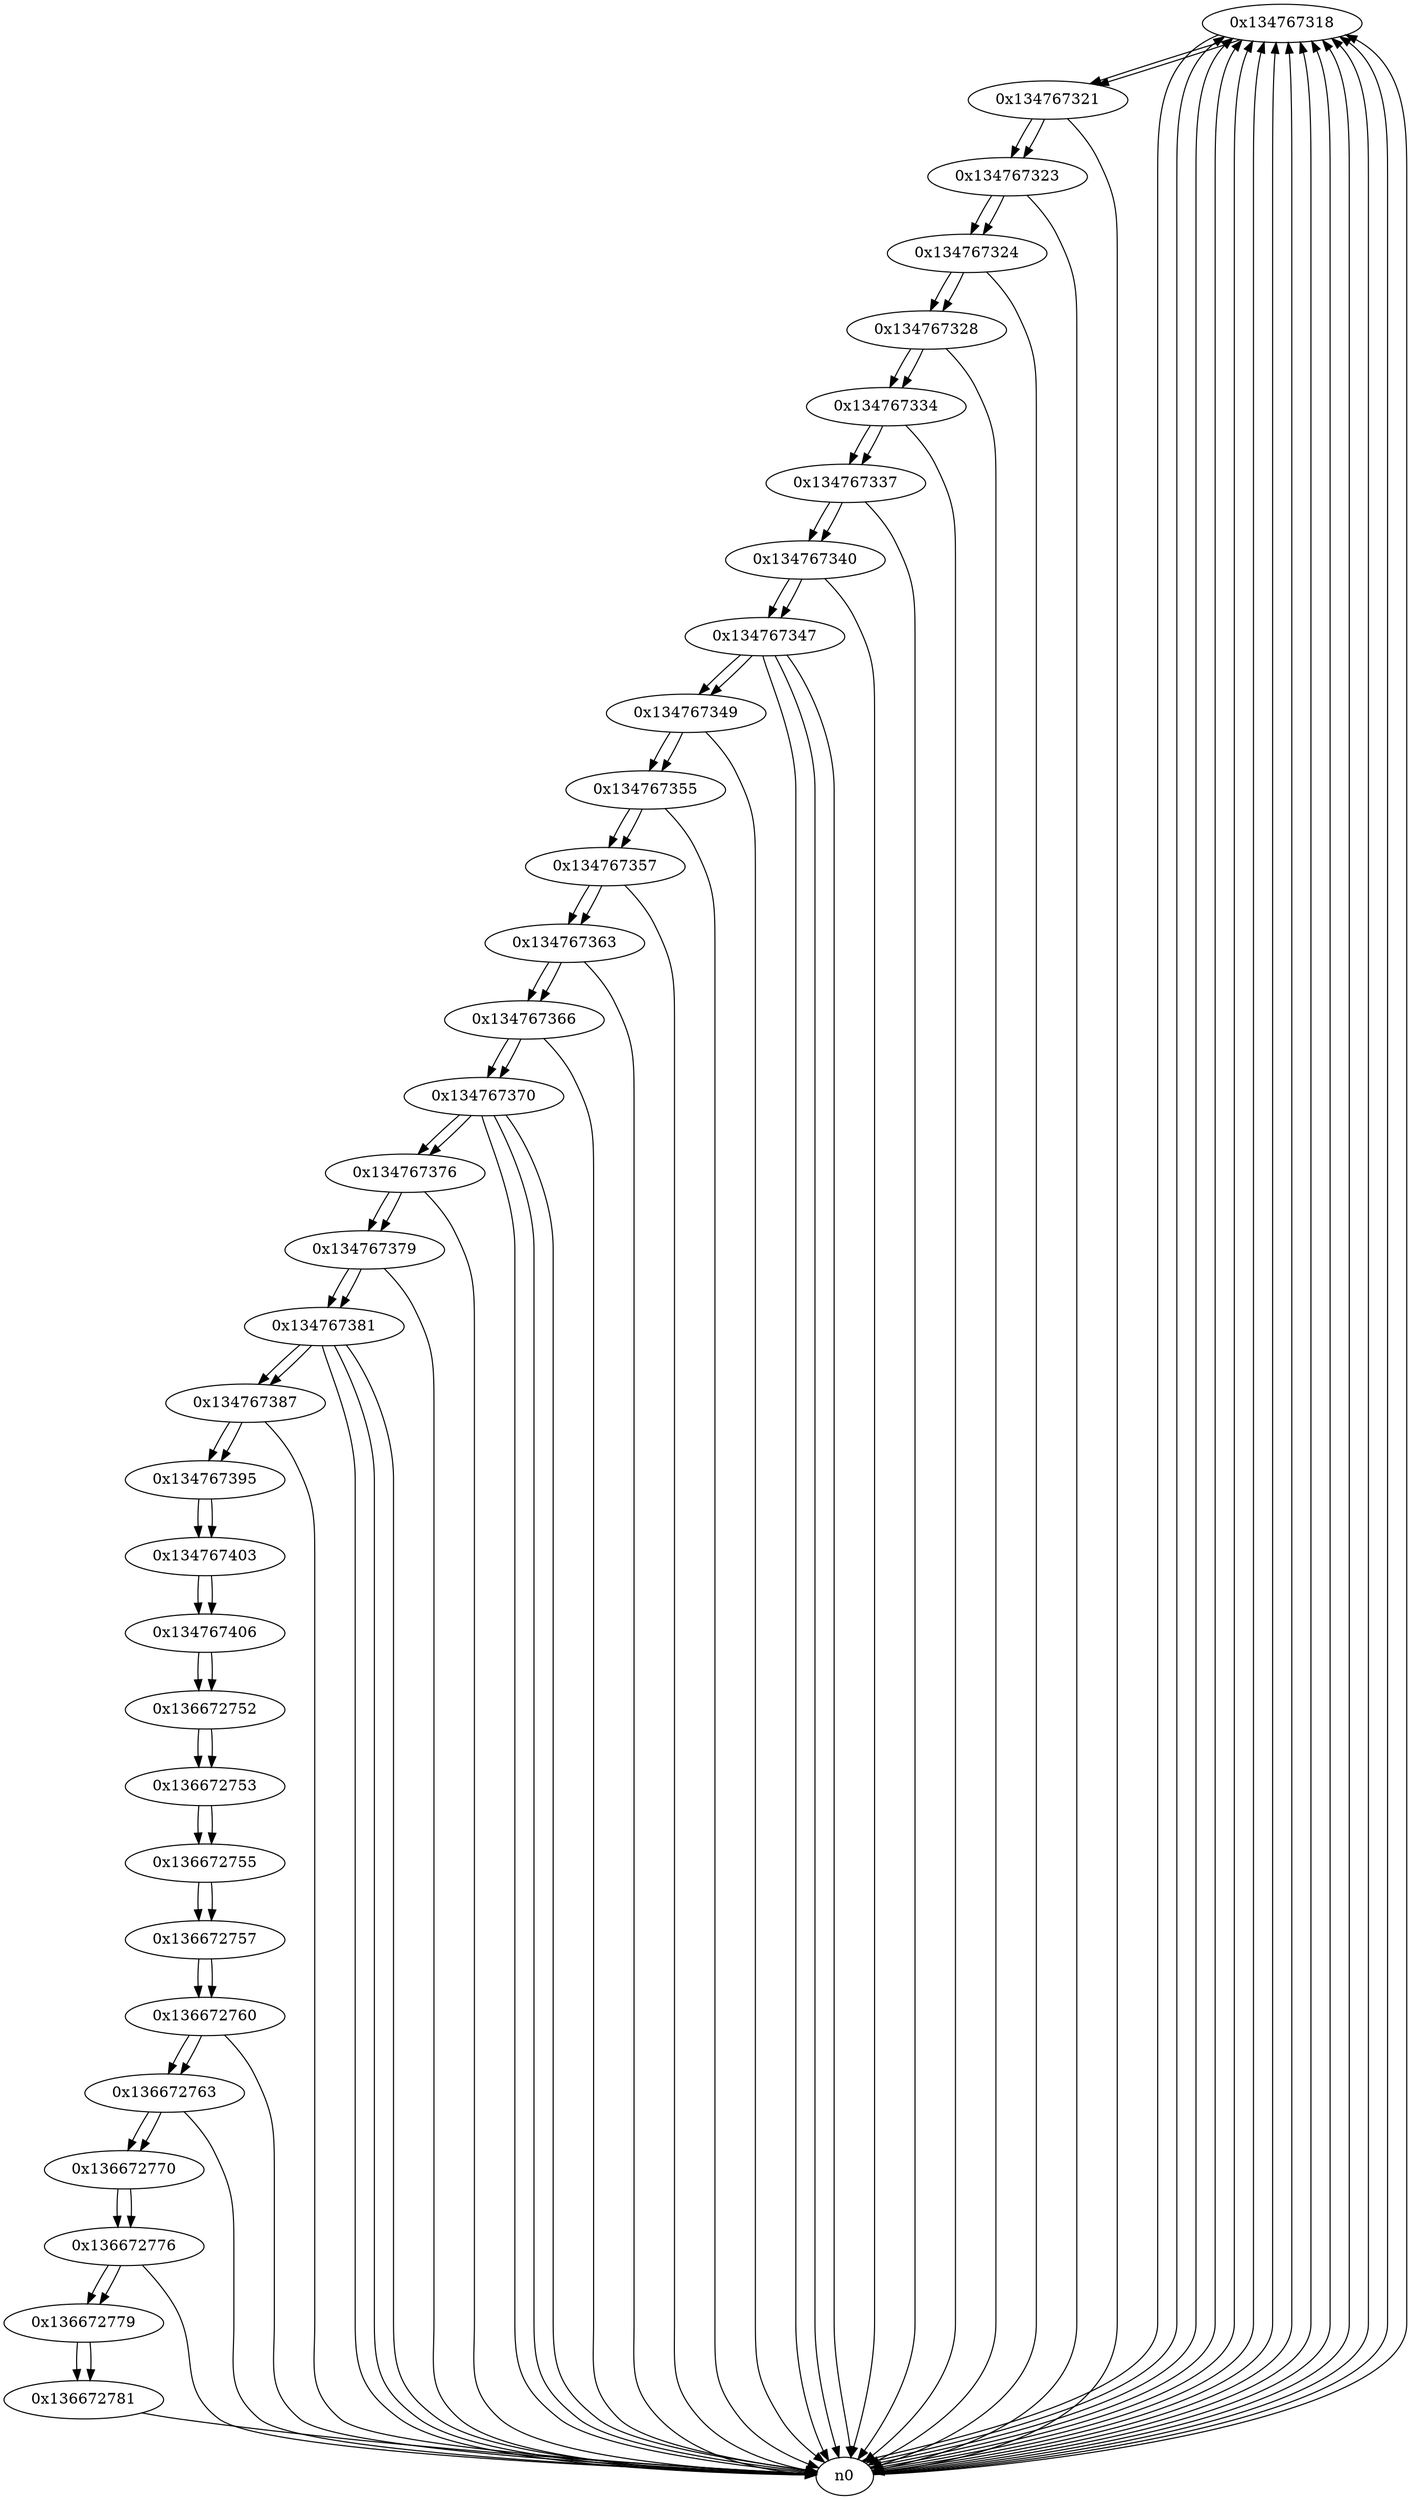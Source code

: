 digraph G{
/* nodes */
  n1 [label="0x134767318"]
  n2 [label="0x134767321"]
  n3 [label="0x134767323"]
  n4 [label="0x134767324"]
  n5 [label="0x134767328"]
  n6 [label="0x134767334"]
  n7 [label="0x134767337"]
  n8 [label="0x134767340"]
  n9 [label="0x134767347"]
  n10 [label="0x134767349"]
  n11 [label="0x134767355"]
  n12 [label="0x134767357"]
  n13 [label="0x134767363"]
  n14 [label="0x134767366"]
  n15 [label="0x134767370"]
  n16 [label="0x134767376"]
  n17 [label="0x134767379"]
  n18 [label="0x134767381"]
  n19 [label="0x134767387"]
  n20 [label="0x134767395"]
  n21 [label="0x134767403"]
  n22 [label="0x134767406"]
  n23 [label="0x136672752"]
  n24 [label="0x136672753"]
  n25 [label="0x136672755"]
  n26 [label="0x136672757"]
  n27 [label="0x136672760"]
  n28 [label="0x136672763"]
  n29 [label="0x136672770"]
  n30 [label="0x136672776"]
  n31 [label="0x136672779"]
  n32 [label="0x136672781"]
/* edges */
n1 -> n2;
n1 -> n0;
n0 -> n1;
n0 -> n1;
n0 -> n1;
n0 -> n1;
n0 -> n1;
n0 -> n1;
n0 -> n1;
n0 -> n1;
n0 -> n1;
n0 -> n1;
n0 -> n1;
n0 -> n1;
n0 -> n1;
n2 -> n3;
n2 -> n0;
n1 -> n2;
n3 -> n4;
n3 -> n0;
n2 -> n3;
n4 -> n5;
n4 -> n0;
n3 -> n4;
n5 -> n6;
n5 -> n0;
n4 -> n5;
n6 -> n7;
n6 -> n0;
n5 -> n6;
n7 -> n8;
n7 -> n0;
n6 -> n7;
n8 -> n9;
n8 -> n0;
n7 -> n8;
n9 -> n10;
n9 -> n0;
n9 -> n0;
n9 -> n0;
n8 -> n9;
n10 -> n11;
n10 -> n0;
n9 -> n10;
n11 -> n12;
n11 -> n0;
n10 -> n11;
n12 -> n13;
n12 -> n0;
n11 -> n12;
n13 -> n14;
n13 -> n0;
n12 -> n13;
n14 -> n15;
n14 -> n0;
n13 -> n14;
n15 -> n0;
n15 -> n16;
n15 -> n0;
n15 -> n0;
n14 -> n15;
n16 -> n17;
n16 -> n0;
n15 -> n16;
n17 -> n18;
n17 -> n0;
n16 -> n17;
n18 -> n19;
n18 -> n0;
n18 -> n0;
n18 -> n0;
n17 -> n18;
n19 -> n20;
n19 -> n0;
n18 -> n19;
n20 -> n21;
n19 -> n20;
n21 -> n22;
n20 -> n21;
n22 -> n23;
n21 -> n22;
n23 -> n24;
n22 -> n23;
n24 -> n25;
n23 -> n24;
n25 -> n26;
n24 -> n25;
n26 -> n27;
n25 -> n26;
n27 -> n28;
n27 -> n0;
n26 -> n27;
n28 -> n29;
n28 -> n0;
n27 -> n28;
n29 -> n30;
n28 -> n29;
n30 -> n31;
n30 -> n0;
n29 -> n30;
n31 -> n32;
n30 -> n31;
n32 -> n0;
n31 -> n32;
}
